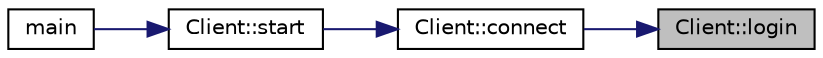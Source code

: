 digraph "Client::login"
{
 // LATEX_PDF_SIZE
  edge [fontname="Helvetica",fontsize="10",labelfontname="Helvetica",labelfontsize="10"];
  node [fontname="Helvetica",fontsize="10",shape=record];
  rankdir="RL";
  Node1 [label="Client::login",height=0.2,width=0.4,color="black", fillcolor="grey75", style="filled", fontcolor="black",tooltip="Prompts user for login information and sends a LoginMessage with that information...."];
  Node1 -> Node2 [dir="back",color="midnightblue",fontsize="10",style="solid",fontname="Helvetica"];
  Node2 [label="Client::connect",height=0.2,width=0.4,color="black", fillcolor="white", style="filled",URL="$classClient.html#a2272f9cb1fc79751fa31ab777c862385",tooltip="Connects to the server."];
  Node2 -> Node3 [dir="back",color="midnightblue",fontsize="10",style="solid",fontname="Helvetica"];
  Node3 [label="Client::start",height=0.2,width=0.4,color="black", fillcolor="white", style="filled",URL="$classClient.html#a742373e08a80d993d2651b6fff76f5b9",tooltip="Starts the client."];
  Node3 -> Node4 [dir="back",color="midnightblue",fontsize="10",style="solid",fontname="Helvetica"];
  Node4 [label="main",height=0.2,width=0.4,color="black", fillcolor="white", style="filled",URL="$client_2src_2Main_8cpp.html#a0ddf1224851353fc92bfbff6f499fa97",tooltip=" "];
}
